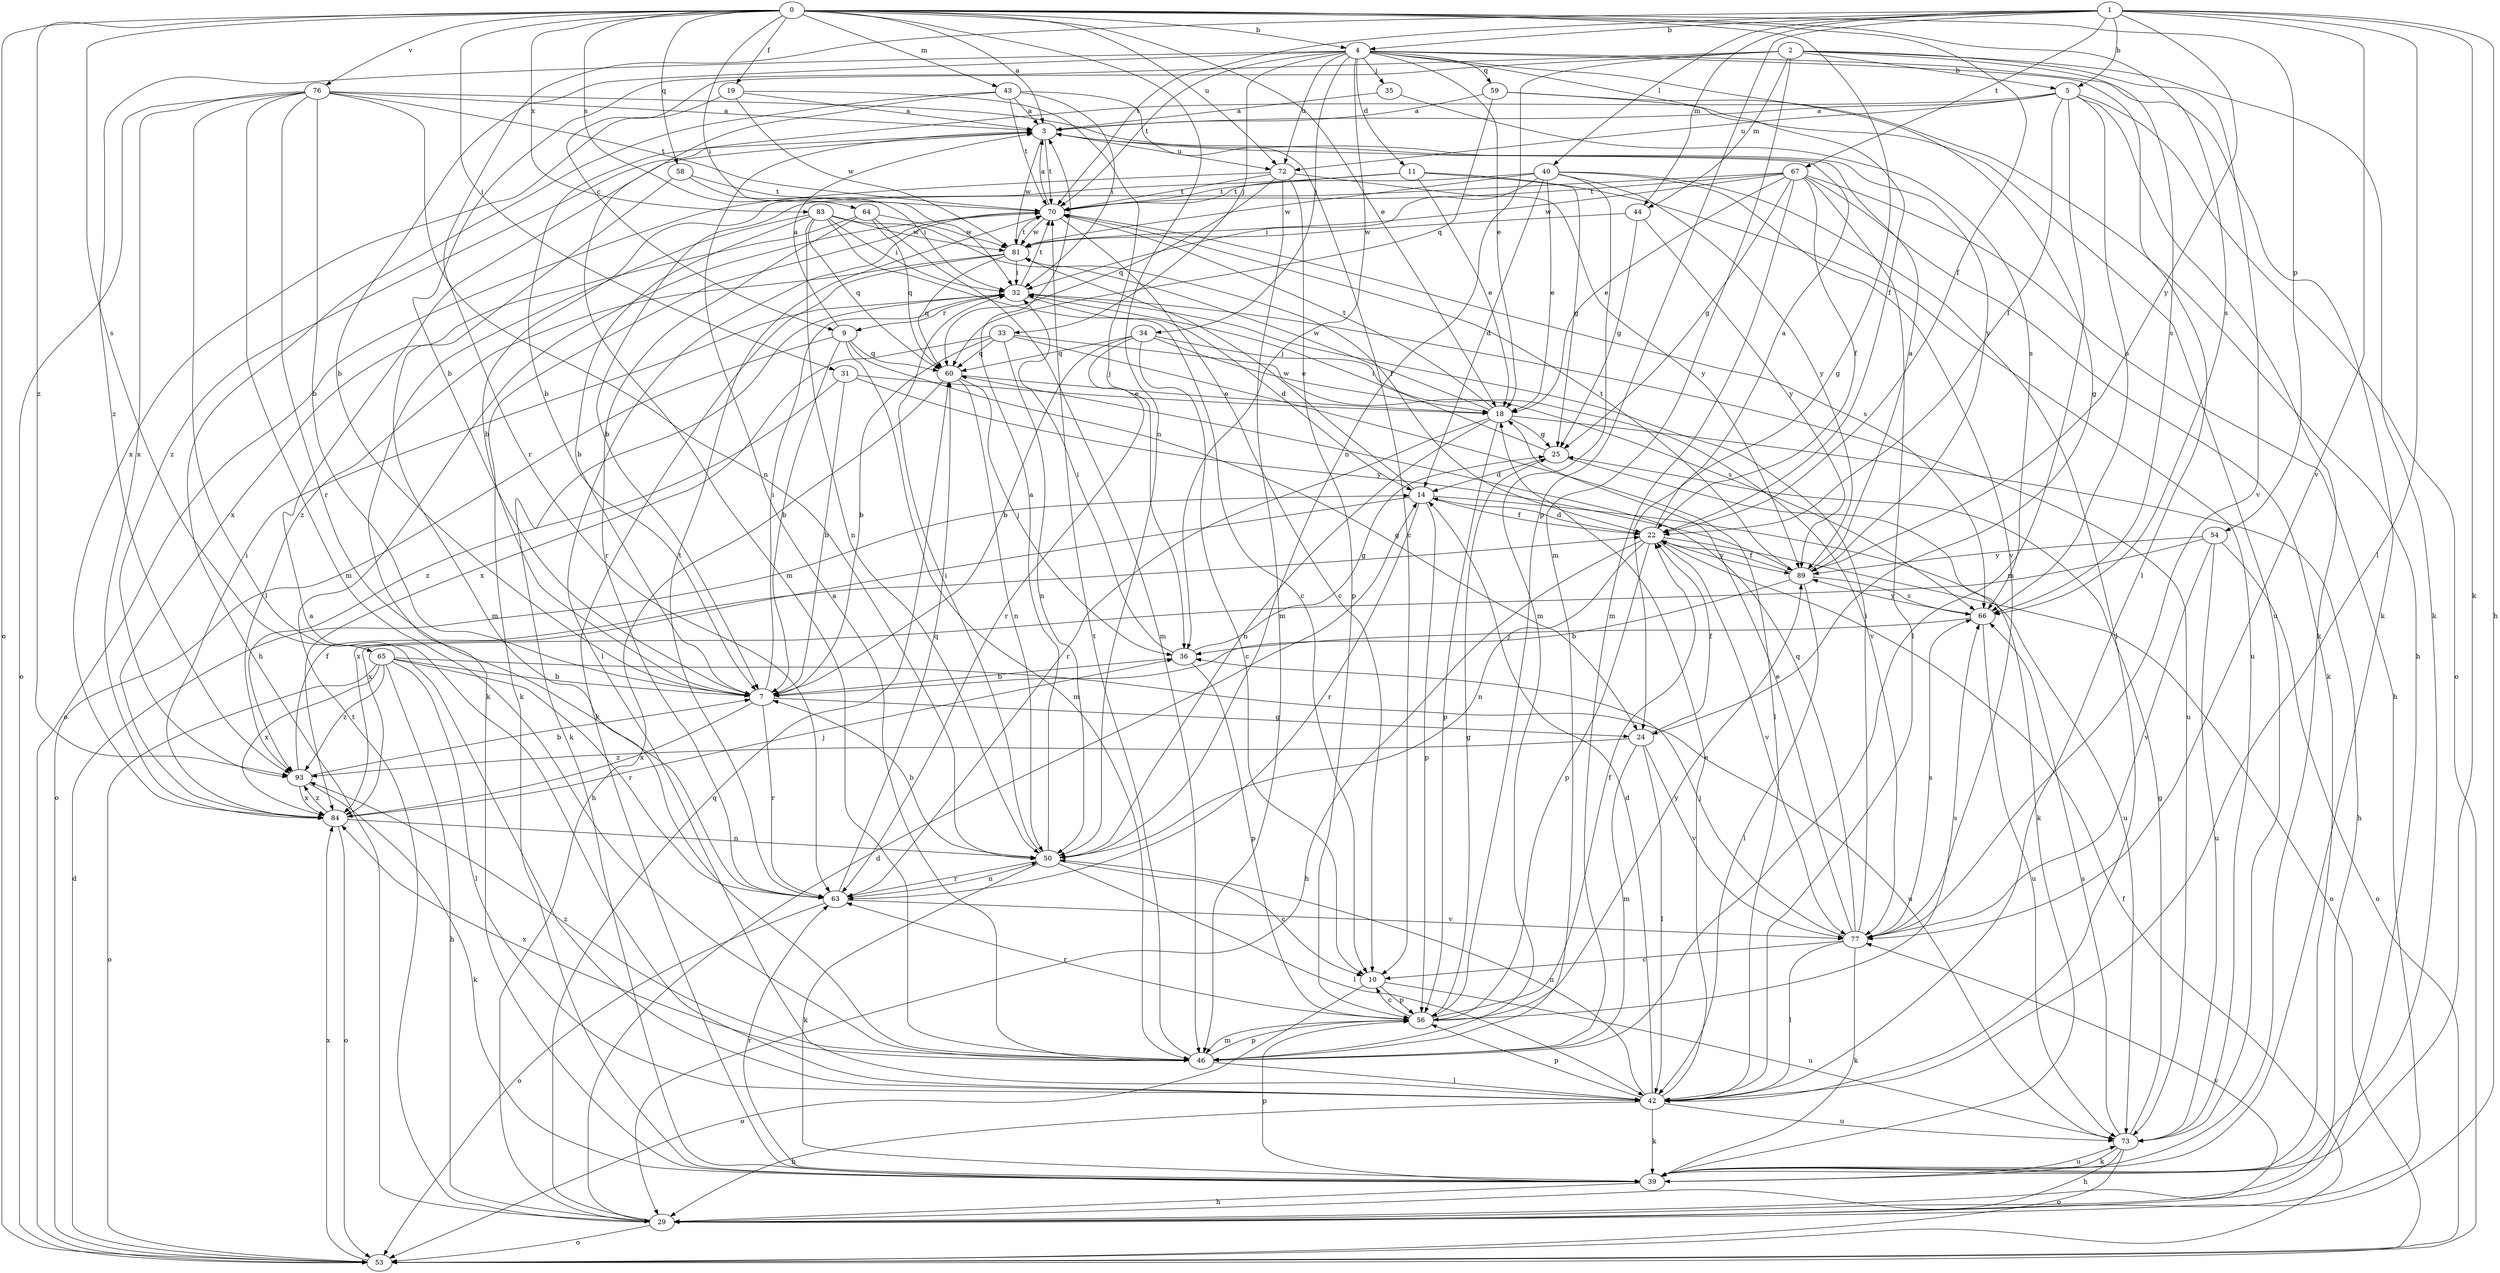 strict digraph  {
0;
1;
2;
3;
4;
5;
7;
9;
10;
11;
14;
18;
19;
22;
24;
25;
29;
31;
32;
33;
34;
35;
36;
39;
40;
42;
43;
44;
46;
50;
53;
54;
56;
58;
59;
60;
63;
64;
65;
66;
67;
70;
72;
73;
76;
77;
81;
83;
84;
89;
93;
0 -> 3  [label=a];
0 -> 4  [label=b];
0 -> 18  [label=e];
0 -> 19  [label=f];
0 -> 22  [label=f];
0 -> 24  [label=g];
0 -> 31  [label=i];
0 -> 32  [label=i];
0 -> 43  [label=m];
0 -> 50  [label=n];
0 -> 53  [label=o];
0 -> 54  [label=p];
0 -> 58  [label=q];
0 -> 64  [label=s];
0 -> 65  [label=s];
0 -> 66  [label=s];
0 -> 72  [label=u];
0 -> 76  [label=v];
0 -> 83  [label=x];
0 -> 93  [label=z];
1 -> 4  [label=b];
1 -> 5  [label=b];
1 -> 29  [label=h];
1 -> 39  [label=k];
1 -> 40  [label=l];
1 -> 42  [label=l];
1 -> 44  [label=m];
1 -> 56  [label=p];
1 -> 63  [label=r];
1 -> 67  [label=t];
1 -> 70  [label=t];
1 -> 77  [label=v];
1 -> 89  [label=y];
2 -> 5  [label=b];
2 -> 7  [label=b];
2 -> 9  [label=c];
2 -> 39  [label=k];
2 -> 44  [label=m];
2 -> 46  [label=m];
2 -> 50  [label=n];
2 -> 66  [label=s];
2 -> 77  [label=v];
3 -> 70  [label=t];
3 -> 72  [label=u];
3 -> 81  [label=w];
3 -> 93  [label=z];
4 -> 7  [label=b];
4 -> 11  [label=d];
4 -> 18  [label=e];
4 -> 22  [label=f];
4 -> 24  [label=g];
4 -> 33  [label=j];
4 -> 34  [label=j];
4 -> 35  [label=j];
4 -> 36  [label=j];
4 -> 39  [label=k];
4 -> 42  [label=l];
4 -> 59  [label=q];
4 -> 70  [label=t];
4 -> 72  [label=u];
4 -> 93  [label=z];
5 -> 3  [label=a];
5 -> 7  [label=b];
5 -> 22  [label=f];
5 -> 39  [label=k];
5 -> 46  [label=m];
5 -> 53  [label=o];
5 -> 66  [label=s];
5 -> 72  [label=u];
7 -> 24  [label=g];
7 -> 32  [label=i];
7 -> 63  [label=r];
7 -> 84  [label=x];
9 -> 3  [label=a];
9 -> 7  [label=b];
9 -> 24  [label=g];
9 -> 46  [label=m];
9 -> 53  [label=o];
9 -> 60  [label=q];
10 -> 53  [label=o];
10 -> 56  [label=p];
10 -> 73  [label=u];
11 -> 7  [label=b];
11 -> 18  [label=e];
11 -> 25  [label=g];
11 -> 70  [label=t];
11 -> 73  [label=u];
14 -> 22  [label=f];
14 -> 56  [label=p];
14 -> 63  [label=r];
14 -> 73  [label=u];
14 -> 81  [label=w];
14 -> 84  [label=x];
18 -> 25  [label=g];
18 -> 29  [label=h];
18 -> 50  [label=n];
18 -> 56  [label=p];
18 -> 63  [label=r];
18 -> 70  [label=t];
18 -> 81  [label=w];
19 -> 3  [label=a];
19 -> 36  [label=j];
19 -> 81  [label=w];
19 -> 84  [label=x];
22 -> 3  [label=a];
22 -> 14  [label=d];
22 -> 29  [label=h];
22 -> 50  [label=n];
22 -> 53  [label=o];
22 -> 56  [label=p];
22 -> 77  [label=v];
22 -> 89  [label=y];
24 -> 22  [label=f];
24 -> 42  [label=l];
24 -> 46  [label=m];
24 -> 77  [label=v];
24 -> 93  [label=z];
25 -> 14  [label=d];
25 -> 32  [label=i];
25 -> 39  [label=k];
29 -> 14  [label=d];
29 -> 53  [label=o];
29 -> 60  [label=q];
29 -> 70  [label=t];
29 -> 77  [label=v];
31 -> 7  [label=b];
31 -> 18  [label=e];
31 -> 89  [label=y];
31 -> 93  [label=z];
32 -> 14  [label=d];
32 -> 39  [label=k];
32 -> 70  [label=t];
32 -> 73  [label=u];
32 -> 9  [label=r];
33 -> 7  [label=b];
33 -> 42  [label=l];
33 -> 50  [label=n];
33 -> 60  [label=q];
33 -> 66  [label=s];
33 -> 84  [label=x];
34 -> 7  [label=b];
34 -> 10  [label=c];
34 -> 18  [label=e];
34 -> 60  [label=q];
34 -> 63  [label=r];
34 -> 77  [label=v];
35 -> 3  [label=a];
35 -> 66  [label=s];
36 -> 7  [label=b];
36 -> 25  [label=g];
36 -> 32  [label=i];
36 -> 56  [label=p];
39 -> 29  [label=h];
39 -> 56  [label=p];
39 -> 63  [label=r];
39 -> 73  [label=u];
40 -> 14  [label=d];
40 -> 18  [label=e];
40 -> 32  [label=i];
40 -> 42  [label=l];
40 -> 46  [label=m];
40 -> 70  [label=t];
40 -> 77  [label=v];
40 -> 81  [label=w];
40 -> 89  [label=y];
42 -> 3  [label=a];
42 -> 14  [label=d];
42 -> 18  [label=e];
42 -> 29  [label=h];
42 -> 39  [label=k];
42 -> 50  [label=n];
42 -> 56  [label=p];
42 -> 73  [label=u];
43 -> 3  [label=a];
43 -> 10  [label=c];
43 -> 29  [label=h];
43 -> 32  [label=i];
43 -> 46  [label=m];
43 -> 70  [label=t];
44 -> 25  [label=g];
44 -> 81  [label=w];
44 -> 89  [label=y];
46 -> 3  [label=a];
46 -> 42  [label=l];
46 -> 56  [label=p];
46 -> 70  [label=t];
46 -> 84  [label=x];
46 -> 93  [label=z];
50 -> 3  [label=a];
50 -> 7  [label=b];
50 -> 10  [label=c];
50 -> 32  [label=i];
50 -> 39  [label=k];
50 -> 42  [label=l];
50 -> 63  [label=r];
53 -> 14  [label=d];
53 -> 22  [label=f];
53 -> 84  [label=x];
54 -> 53  [label=o];
54 -> 73  [label=u];
54 -> 77  [label=v];
54 -> 84  [label=x];
54 -> 89  [label=y];
56 -> 10  [label=c];
56 -> 22  [label=f];
56 -> 25  [label=g];
56 -> 46  [label=m];
56 -> 63  [label=r];
56 -> 66  [label=s];
56 -> 89  [label=y];
58 -> 32  [label=i];
58 -> 46  [label=m];
58 -> 70  [label=t];
59 -> 3  [label=a];
59 -> 29  [label=h];
59 -> 60  [label=q];
59 -> 73  [label=u];
60 -> 18  [label=e];
60 -> 29  [label=h];
60 -> 36  [label=j];
60 -> 50  [label=n];
63 -> 50  [label=n];
63 -> 53  [label=o];
63 -> 60  [label=q];
63 -> 70  [label=t];
63 -> 77  [label=v];
64 -> 46  [label=m];
64 -> 60  [label=q];
64 -> 63  [label=r];
64 -> 81  [label=w];
64 -> 84  [label=x];
65 -> 7  [label=b];
65 -> 29  [label=h];
65 -> 42  [label=l];
65 -> 53  [label=o];
65 -> 63  [label=r];
65 -> 73  [label=u];
65 -> 84  [label=x];
65 -> 93  [label=z];
66 -> 36  [label=j];
66 -> 73  [label=u];
66 -> 89  [label=y];
67 -> 7  [label=b];
67 -> 18  [label=e];
67 -> 22  [label=f];
67 -> 25  [label=g];
67 -> 29  [label=h];
67 -> 39  [label=k];
67 -> 42  [label=l];
67 -> 46  [label=m];
67 -> 70  [label=t];
67 -> 81  [label=w];
70 -> 3  [label=a];
70 -> 10  [label=c];
70 -> 39  [label=k];
70 -> 42  [label=l];
70 -> 66  [label=s];
70 -> 81  [label=w];
72 -> 46  [label=m];
72 -> 53  [label=o];
72 -> 56  [label=p];
72 -> 60  [label=q];
72 -> 70  [label=t];
72 -> 89  [label=y];
73 -> 25  [label=g];
73 -> 29  [label=h];
73 -> 39  [label=k];
73 -> 53  [label=o];
73 -> 66  [label=s];
76 -> 3  [label=a];
76 -> 7  [label=b];
76 -> 42  [label=l];
76 -> 46  [label=m];
76 -> 50  [label=n];
76 -> 53  [label=o];
76 -> 63  [label=r];
76 -> 70  [label=t];
76 -> 84  [label=x];
76 -> 89  [label=y];
77 -> 10  [label=c];
77 -> 18  [label=e];
77 -> 32  [label=i];
77 -> 36  [label=j];
77 -> 39  [label=k];
77 -> 42  [label=l];
77 -> 60  [label=q];
77 -> 66  [label=s];
81 -> 32  [label=i];
81 -> 39  [label=k];
81 -> 60  [label=q];
81 -> 70  [label=t];
81 -> 93  [label=z];
83 -> 7  [label=b];
83 -> 10  [label=c];
83 -> 22  [label=f];
83 -> 32  [label=i];
83 -> 39  [label=k];
83 -> 50  [label=n];
83 -> 60  [label=q];
83 -> 81  [label=w];
84 -> 32  [label=i];
84 -> 36  [label=j];
84 -> 50  [label=n];
84 -> 53  [label=o];
84 -> 93  [label=z];
89 -> 3  [label=a];
89 -> 7  [label=b];
89 -> 22  [label=f];
89 -> 42  [label=l];
89 -> 66  [label=s];
89 -> 70  [label=t];
93 -> 7  [label=b];
93 -> 22  [label=f];
93 -> 39  [label=k];
93 -> 84  [label=x];
}
